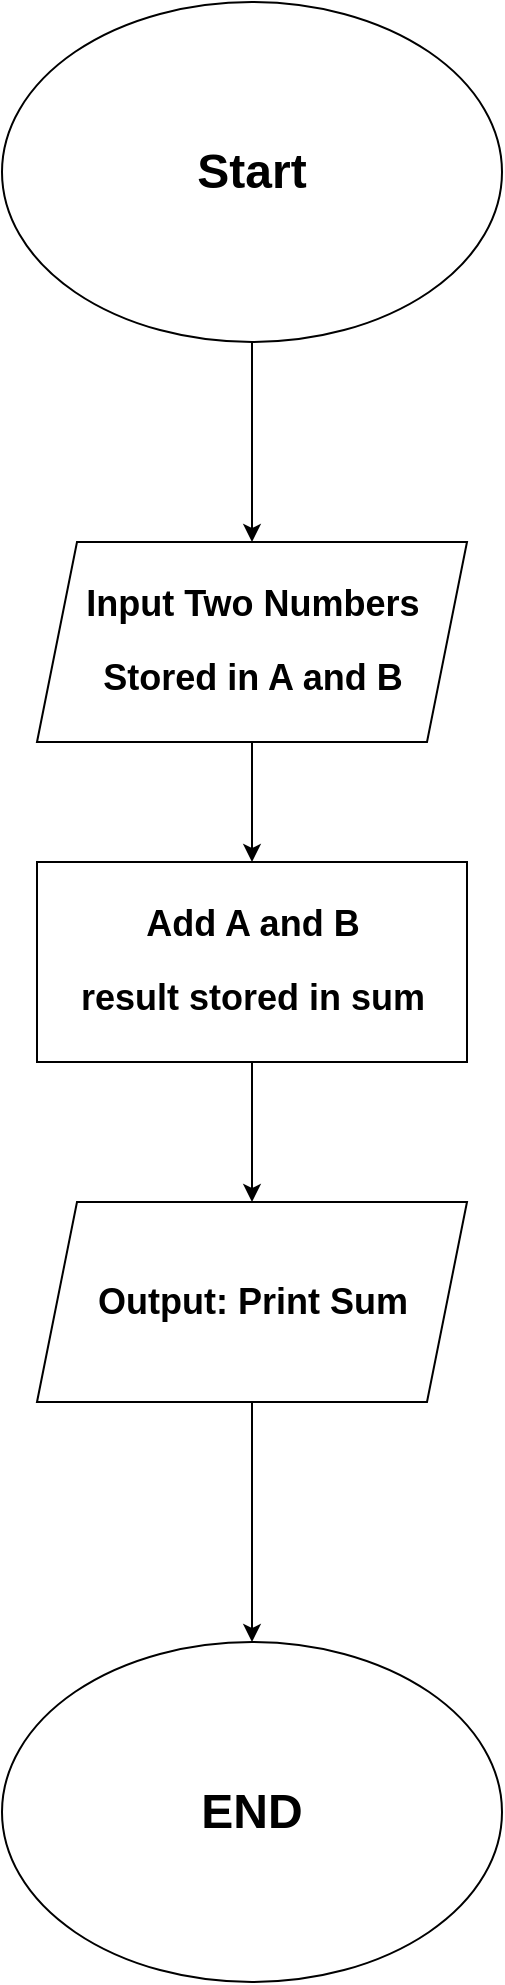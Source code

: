 <mxfile version="21.6.1" type="device">
  <diagram name="Page-1" id="Vf7R7FWUHV2DlRxP9par">
    <mxGraphModel dx="1434" dy="792" grid="1" gridSize="10" guides="1" tooltips="1" connect="1" arrows="1" fold="1" page="1" pageScale="1" pageWidth="850" pageHeight="1100" math="0" shadow="0">
      <root>
        <mxCell id="0" />
        <mxCell id="1" parent="0" />
        <mxCell id="-ptBvRwGtaQbs0BojsLI-1" value="&lt;h1&gt;Start&lt;/h1&gt;" style="ellipse;whiteSpace=wrap;html=1;" vertex="1" parent="1">
          <mxGeometry x="320" y="10" width="250" height="170" as="geometry" />
        </mxCell>
        <mxCell id="-ptBvRwGtaQbs0BojsLI-2" value="" style="endArrow=classic;html=1;rounded=0;exitX=0.5;exitY=1;exitDx=0;exitDy=0;" edge="1" parent="1" source="-ptBvRwGtaQbs0BojsLI-1" target="-ptBvRwGtaQbs0BojsLI-3">
          <mxGeometry width="50" height="50" relative="1" as="geometry">
            <mxPoint x="400" y="380" as="sourcePoint" />
            <mxPoint x="450" y="330" as="targetPoint" />
          </mxGeometry>
        </mxCell>
        <mxCell id="-ptBvRwGtaQbs0BojsLI-3" value="&lt;div&gt;&lt;h2&gt;Input Two Numbers&lt;/h2&gt;&lt;/div&gt;&lt;div&gt;&lt;h2&gt;Stored in A and B&lt;/h2&gt;&lt;/div&gt;" style="shape=parallelogram;perimeter=parallelogramPerimeter;whiteSpace=wrap;html=1;fixedSize=1;" vertex="1" parent="1">
          <mxGeometry x="337.5" y="280" width="215" height="100" as="geometry" />
        </mxCell>
        <mxCell id="-ptBvRwGtaQbs0BojsLI-4" value="" style="endArrow=classic;html=1;rounded=0;exitX=0.5;exitY=1;exitDx=0;exitDy=0;entryX=0.5;entryY=0;entryDx=0;entryDy=0;" edge="1" parent="1" source="-ptBvRwGtaQbs0BojsLI-3" target="-ptBvRwGtaQbs0BojsLI-7">
          <mxGeometry width="50" height="50" relative="1" as="geometry">
            <mxPoint x="400" y="450" as="sourcePoint" />
            <mxPoint x="445" y="430" as="targetPoint" />
          </mxGeometry>
        </mxCell>
        <mxCell id="-ptBvRwGtaQbs0BojsLI-7" value="&lt;div&gt;&lt;h2&gt;Add A and B&lt;/h2&gt;&lt;/div&gt;&lt;div&gt;&lt;h2&gt;result stored in sum&lt;/h2&gt;&lt;/div&gt;" style="rounded=0;whiteSpace=wrap;html=1;" vertex="1" parent="1">
          <mxGeometry x="337.5" y="440" width="215" height="100" as="geometry" />
        </mxCell>
        <mxCell id="-ptBvRwGtaQbs0BojsLI-8" value="" style="endArrow=classic;html=1;rounded=0;exitX=0.5;exitY=1;exitDx=0;exitDy=0;entryX=0.5;entryY=0;entryDx=0;entryDy=0;" edge="1" parent="1" source="-ptBvRwGtaQbs0BojsLI-7" target="-ptBvRwGtaQbs0BojsLI-10">
          <mxGeometry width="50" height="50" relative="1" as="geometry">
            <mxPoint x="400" y="530" as="sourcePoint" />
            <mxPoint x="445" y="600" as="targetPoint" />
          </mxGeometry>
        </mxCell>
        <mxCell id="-ptBvRwGtaQbs0BojsLI-10" value="&lt;h2&gt;Output: Print Sum&lt;/h2&gt;" style="shape=parallelogram;perimeter=parallelogramPerimeter;whiteSpace=wrap;html=1;fixedSize=1;" vertex="1" parent="1">
          <mxGeometry x="337.5" y="610" width="215" height="100" as="geometry" />
        </mxCell>
        <mxCell id="-ptBvRwGtaQbs0BojsLI-11" value="" style="endArrow=classic;html=1;rounded=0;exitX=0.5;exitY=1;exitDx=0;exitDy=0;entryX=0.5;entryY=0;entryDx=0;entryDy=0;" edge="1" parent="1" source="-ptBvRwGtaQbs0BojsLI-10" target="-ptBvRwGtaQbs0BojsLI-13">
          <mxGeometry width="50" height="50" relative="1" as="geometry">
            <mxPoint x="400" y="580" as="sourcePoint" />
            <mxPoint x="445" y="790" as="targetPoint" />
          </mxGeometry>
        </mxCell>
        <mxCell id="-ptBvRwGtaQbs0BojsLI-13" value="&lt;div&gt;&lt;h1&gt;END&lt;/h1&gt;&lt;/div&gt;" style="ellipse;whiteSpace=wrap;html=1;" vertex="1" parent="1">
          <mxGeometry x="320" y="830" width="250" height="170" as="geometry" />
        </mxCell>
      </root>
    </mxGraphModel>
  </diagram>
</mxfile>
